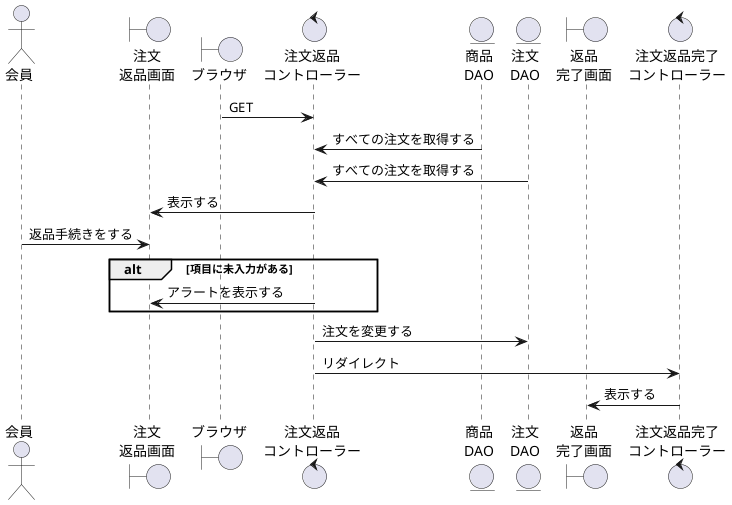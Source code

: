 @startuml return
' ①縦軸の並び順を決める
actor "会員" as act
boundary "注文\n返品画面" as orb
' コントローラーに初回アクセスするもの
boundary "ブラウザ" as brz
' コントローラーまたはビューの名称を決める
control "注文返品\nコントローラー" as orc
' DAOまたはモデルとなる
entity "商品\nDAO" as pdt
entity "注文\nDAO" as order
boundary "返品\n完了画面" as orkb
control "注文返品完了\nコントローラー" as orkc

brz -> orc: GET
orc <- pdt:すべての注文を取得する
orc <- order:すべての注文を取得する
orb <- orc:表示する
act -> orb:返品手続きをする


alt 項目に未入力がある
    orb <- orc:アラートを表示する
end

orc -> order: 注文を変更する
orc -> orkc: リダイレクト
orkb <- orkc:表示する

@enduml

